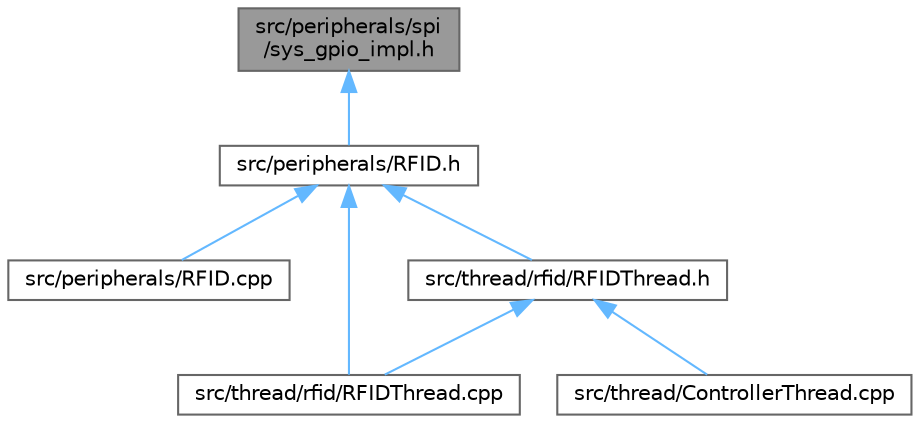 digraph "src/peripherals/spi/sys_gpio_impl.h"
{
 // LATEX_PDF_SIZE
  bgcolor="transparent";
  edge [fontname=Helvetica,fontsize=10,labelfontname=Helvetica,labelfontsize=10];
  node [fontname=Helvetica,fontsize=10,shape=box,height=0.2,width=0.4];
  Node1 [label="src/peripherals/spi\l/sys_gpio_impl.h",height=0.2,width=0.4,color="gray40", fillcolor="grey60", style="filled", fontcolor="black",tooltip=" "];
  Node1 -> Node2 [dir="back",color="steelblue1",style="solid"];
  Node2 [label="src/peripherals/RFID.h",height=0.2,width=0.4,color="grey40", fillcolor="white", style="filled",URL="$_r_f_i_d_8h.html",tooltip=" "];
  Node2 -> Node3 [dir="back",color="steelblue1",style="solid"];
  Node3 [label="src/peripherals/RFID.cpp",height=0.2,width=0.4,color="grey40", fillcolor="white", style="filled",URL="$_r_f_i_d_8cpp.html",tooltip=" "];
  Node2 -> Node4 [dir="back",color="steelblue1",style="solid"];
  Node4 [label="src/thread/rfid/RFIDThread.cpp",height=0.2,width=0.4,color="grey40", fillcolor="white", style="filled",URL="$_r_f_i_d_thread_8cpp.html",tooltip=" "];
  Node2 -> Node5 [dir="back",color="steelblue1",style="solid"];
  Node5 [label="src/thread/rfid/RFIDThread.h",height=0.2,width=0.4,color="grey40", fillcolor="white", style="filled",URL="$_r_f_i_d_thread_8h.html",tooltip=" "];
  Node5 -> Node6 [dir="back",color="steelblue1",style="solid"];
  Node6 [label="src/thread/ControllerThread.cpp",height=0.2,width=0.4,color="grey40", fillcolor="white", style="filled",URL="$_controller_thread_8cpp.html",tooltip=" "];
  Node5 -> Node4 [dir="back",color="steelblue1",style="solid"];
}

